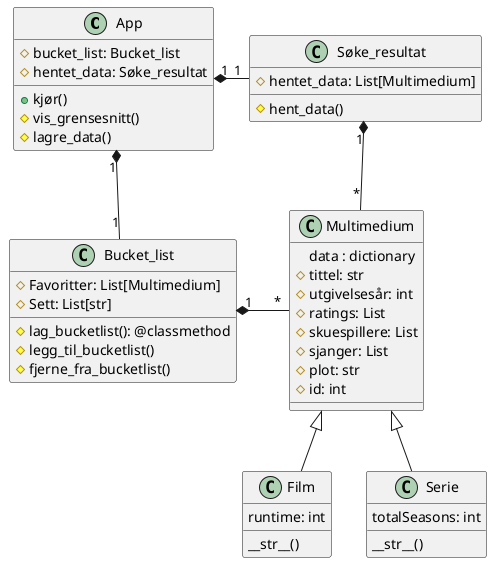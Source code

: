 @startuml Argsflix bucket list
class App{
    # bucket_list: Bucket_list
    # hentet_data: Søke_resultat
    + kjør()
    # vis_grensesnitt()
    # lagre_data()
}

class Bucket_list{
    # Favoritter: List[Multimedium]
    # Sett: List[str]

    # lag_bucketlist(): @classmethod
    # legg_til_bucketlist()
    # fjerne_fra_bucketlist()
}

class Søke_resultat{
    # hentet_data: List[Multimedium]
    # hent_data()
}

class Multimedium{
    data : dictionary
    # tittel: str
    # utgivelsesår: int
    # ratings: List
    # skuespillere: List
    # sjanger: List
    # plot: str
    # id: int
}

class Film{
    runtime: int
    __str__()
}

class Serie{
    totalSeasons: int
    __str__()
}


Multimedium <|-- Film
Multimedium <|-- Serie
Bucket_list "1" *-right- "*" Multimedium 
App "1" *-down- "1" Bucket_list
App "1" *-right- "1" Søke_resultat
Søke_resultat "1" *-right- "*" Multimedium 

@enduml
